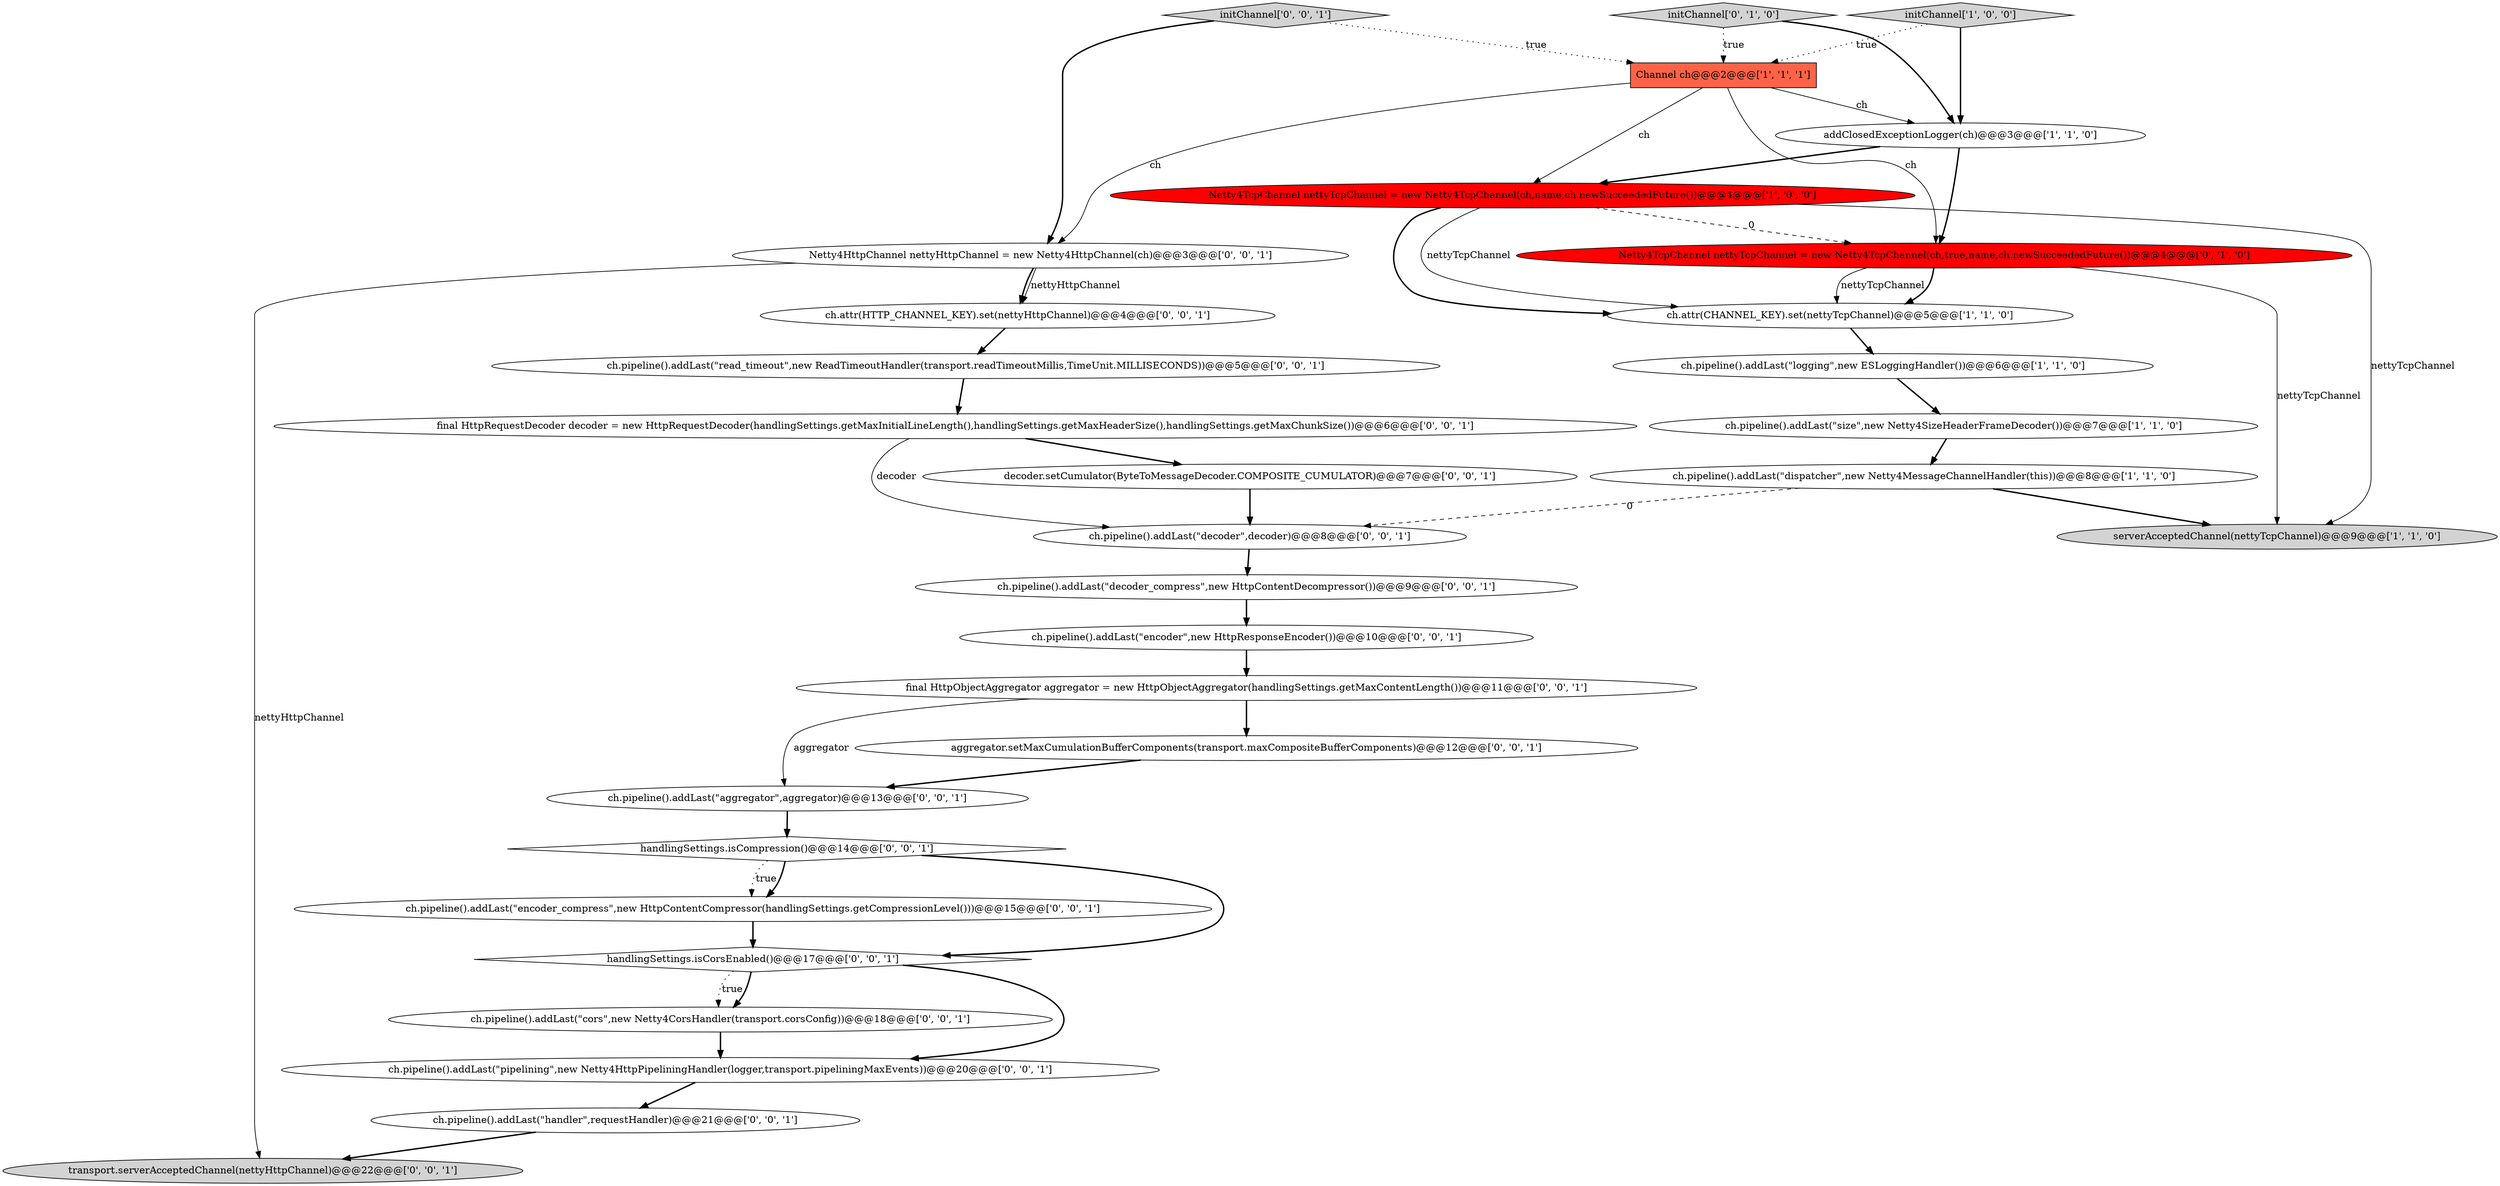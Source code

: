 digraph {
11 [style = filled, label = "ch.pipeline().addLast(\"pipelining\",new Netty4HttpPipeliningHandler(logger,transport.pipeliningMaxEvents))@@@20@@@['0', '0', '1']", fillcolor = white, shape = ellipse image = "AAA0AAABBB3BBB"];
22 [style = filled, label = "transport.serverAcceptedChannel(nettyHttpChannel)@@@22@@@['0', '0', '1']", fillcolor = lightgray, shape = ellipse image = "AAA0AAABBB3BBB"];
25 [style = filled, label = "final HttpObjectAggregator aggregator = new HttpObjectAggregator(handlingSettings.getMaxContentLength())@@@11@@@['0', '0', '1']", fillcolor = white, shape = ellipse image = "AAA0AAABBB3BBB"];
14 [style = filled, label = "ch.pipeline().addLast(\"encoder_compress\",new HttpContentCompressor(handlingSettings.getCompressionLevel()))@@@15@@@['0', '0', '1']", fillcolor = white, shape = ellipse image = "AAA0AAABBB3BBB"];
16 [style = filled, label = "initChannel['0', '0', '1']", fillcolor = lightgray, shape = diamond image = "AAA0AAABBB3BBB"];
17 [style = filled, label = "final HttpRequestDecoder decoder = new HttpRequestDecoder(handlingSettings.getMaxInitialLineLength(),handlingSettings.getMaxHeaderSize(),handlingSettings.getMaxChunkSize())@@@6@@@['0', '0', '1']", fillcolor = white, shape = ellipse image = "AAA0AAABBB3BBB"];
27 [style = filled, label = "decoder.setCumulator(ByteToMessageDecoder.COMPOSITE_CUMULATOR)@@@7@@@['0', '0', '1']", fillcolor = white, shape = ellipse image = "AAA0AAABBB3BBB"];
7 [style = filled, label = "serverAcceptedChannel(nettyTcpChannel)@@@9@@@['1', '1', '0']", fillcolor = lightgray, shape = ellipse image = "AAA0AAABBB1BBB"];
0 [style = filled, label = "ch.pipeline().addLast(\"size\",new Netty4SizeHeaderFrameDecoder())@@@7@@@['1', '1', '0']", fillcolor = white, shape = ellipse image = "AAA0AAABBB1BBB"];
12 [style = filled, label = "ch.pipeline().addLast(\"read_timeout\",new ReadTimeoutHandler(transport.readTimeoutMillis,TimeUnit.MILLISECONDS))@@@5@@@['0', '0', '1']", fillcolor = white, shape = ellipse image = "AAA0AAABBB3BBB"];
18 [style = filled, label = "ch.attr(HTTP_CHANNEL_KEY).set(nettyHttpChannel)@@@4@@@['0', '0', '1']", fillcolor = white, shape = ellipse image = "AAA0AAABBB3BBB"];
15 [style = filled, label = "ch.pipeline().addLast(\"decoder\",decoder)@@@8@@@['0', '0', '1']", fillcolor = white, shape = ellipse image = "AAA0AAABBB3BBB"];
24 [style = filled, label = "Netty4HttpChannel nettyHttpChannel = new Netty4HttpChannel(ch)@@@3@@@['0', '0', '1']", fillcolor = white, shape = ellipse image = "AAA0AAABBB3BBB"];
20 [style = filled, label = "ch.pipeline().addLast(\"decoder_compress\",new HttpContentDecompressor())@@@9@@@['0', '0', '1']", fillcolor = white, shape = ellipse image = "AAA0AAABBB3BBB"];
5 [style = filled, label = "addClosedExceptionLogger(ch)@@@3@@@['1', '1', '0']", fillcolor = white, shape = ellipse image = "AAA0AAABBB1BBB"];
19 [style = filled, label = "ch.pipeline().addLast(\"cors\",new Netty4CorsHandler(transport.corsConfig))@@@18@@@['0', '0', '1']", fillcolor = white, shape = ellipse image = "AAA0AAABBB3BBB"];
13 [style = filled, label = "handlingSettings.isCompression()@@@14@@@['0', '0', '1']", fillcolor = white, shape = diamond image = "AAA0AAABBB3BBB"];
8 [style = filled, label = "ch.pipeline().addLast(\"logging\",new ESLoggingHandler())@@@6@@@['1', '1', '0']", fillcolor = white, shape = ellipse image = "AAA0AAABBB1BBB"];
6 [style = filled, label = "ch.pipeline().addLast(\"dispatcher\",new Netty4MessageChannelHandler(this))@@@8@@@['1', '1', '0']", fillcolor = white, shape = ellipse image = "AAA0AAABBB1BBB"];
21 [style = filled, label = "ch.pipeline().addLast(\"handler\",requestHandler)@@@21@@@['0', '0', '1']", fillcolor = white, shape = ellipse image = "AAA0AAABBB3BBB"];
2 [style = filled, label = "Netty4TcpChannel nettyTcpChannel = new Netty4TcpChannel(ch,name,ch.newSucceededFuture())@@@4@@@['1', '0', '0']", fillcolor = red, shape = ellipse image = "AAA1AAABBB1BBB"];
1 [style = filled, label = "initChannel['1', '0', '0']", fillcolor = lightgray, shape = diamond image = "AAA0AAABBB1BBB"];
26 [style = filled, label = "aggregator.setMaxCumulationBufferComponents(transport.maxCompositeBufferComponents)@@@12@@@['0', '0', '1']", fillcolor = white, shape = ellipse image = "AAA0AAABBB3BBB"];
3 [style = filled, label = "ch.attr(CHANNEL_KEY).set(nettyTcpChannel)@@@5@@@['1', '1', '0']", fillcolor = white, shape = ellipse image = "AAA0AAABBB1BBB"];
23 [style = filled, label = "handlingSettings.isCorsEnabled()@@@17@@@['0', '0', '1']", fillcolor = white, shape = diamond image = "AAA0AAABBB3BBB"];
4 [style = filled, label = "Channel ch@@@2@@@['1', '1', '1']", fillcolor = tomato, shape = box image = "AAA0AAABBB1BBB"];
10 [style = filled, label = "Netty4TcpChannel nettyTcpChannel = new Netty4TcpChannel(ch,true,name,ch.newSucceededFuture())@@@4@@@['0', '1', '0']", fillcolor = red, shape = ellipse image = "AAA1AAABBB2BBB"];
29 [style = filled, label = "ch.pipeline().addLast(\"encoder\",new HttpResponseEncoder())@@@10@@@['0', '0', '1']", fillcolor = white, shape = ellipse image = "AAA0AAABBB3BBB"];
28 [style = filled, label = "ch.pipeline().addLast(\"aggregator\",aggregator)@@@13@@@['0', '0', '1']", fillcolor = white, shape = ellipse image = "AAA0AAABBB3BBB"];
9 [style = filled, label = "initChannel['0', '1', '0']", fillcolor = lightgray, shape = diamond image = "AAA0AAABBB2BBB"];
1->5 [style = bold, label=""];
17->15 [style = solid, label="decoder"];
5->10 [style = bold, label=""];
25->28 [style = solid, label="aggregator"];
24->18 [style = solid, label="nettyHttpChannel"];
20->29 [style = bold, label=""];
0->6 [style = bold, label=""];
16->24 [style = bold, label=""];
2->3 [style = bold, label=""];
11->21 [style = bold, label=""];
12->17 [style = bold, label=""];
10->7 [style = solid, label="nettyTcpChannel"];
4->5 [style = solid, label="ch"];
10->3 [style = solid, label="nettyTcpChannel"];
18->12 [style = bold, label=""];
29->25 [style = bold, label=""];
10->3 [style = bold, label=""];
28->13 [style = bold, label=""];
19->11 [style = bold, label=""];
1->4 [style = dotted, label="true"];
23->19 [style = dotted, label="true"];
2->7 [style = solid, label="nettyTcpChannel"];
16->4 [style = dotted, label="true"];
24->18 [style = bold, label=""];
27->15 [style = bold, label=""];
2->10 [style = dashed, label="0"];
8->0 [style = bold, label=""];
5->2 [style = bold, label=""];
14->23 [style = bold, label=""];
6->15 [style = dashed, label="0"];
4->2 [style = solid, label="ch"];
21->22 [style = bold, label=""];
15->20 [style = bold, label=""];
3->8 [style = bold, label=""];
4->24 [style = solid, label="ch"];
23->19 [style = bold, label=""];
25->26 [style = bold, label=""];
13->23 [style = bold, label=""];
9->5 [style = bold, label=""];
9->4 [style = dotted, label="true"];
26->28 [style = bold, label=""];
17->27 [style = bold, label=""];
24->22 [style = solid, label="nettyHttpChannel"];
6->7 [style = bold, label=""];
23->11 [style = bold, label=""];
4->10 [style = solid, label="ch"];
13->14 [style = dotted, label="true"];
13->14 [style = bold, label=""];
2->3 [style = solid, label="nettyTcpChannel"];
}
